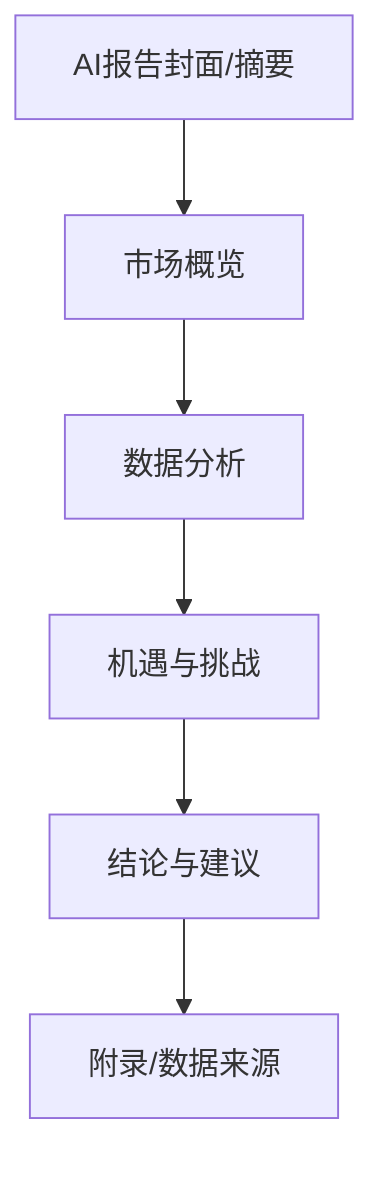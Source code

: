 flowchart TD
    A[AI报告封面/摘要] --> B[市场概览]
    B --> C[数据分析]
    C --> D[机遇与挑战]
    D --> E[结论与建议]
    E --> F[附录/数据来源]